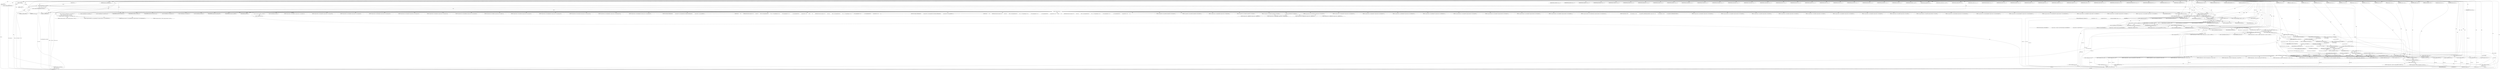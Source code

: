 digraph "_TIFFVGetField" {  
"42594" [label = <(METHOD,_TIFFVGetField)<SUB>1212</SUB>> ]
"43153" [label = <(METHOD_RETURN,int)<SUB>1212</SUB>> ]
"42595" [label = <(PARAM,TIFF *tif)<SUB>1212</SUB>> ]
"42596" [label = <(PARAM,uint32_t tag)<SUB>1212</SUB>> ]
"42597" [label = <(PARAM,va_list ap)<SUB>1212</SUB>> ]
"42600" [label = <(&lt;operator&gt;.assignment,*td = &amp;tif-&gt;tif_dir)<SUB>1214</SUB>> ]
"42607" [label = <(&lt;operator&gt;.assignment,ret_val = 1)<SUB>1215</SUB>> ]
"42611" [label = <(&lt;operator&gt;.assignment,standard_tag = tag)<SUB>1216</SUB>> ]
"42615" [label = <(&lt;operator&gt;.assignment,*fip = TIFFFindField(tif, tag, TIFF_ANY))<SUB>1217</SUB>> ]
"43151" [label = <(RETURN,return (ret_val);,return (ret_val);)<SUB>1575</SUB>> ]
"42622" [label = <(&lt;operator&gt;.equals,fip == NULL)<SUB>1218</SUB>> ]
"42629" [label = <(&lt;operator&gt;.equals,fip-&gt;field_bit == FIELD_CUSTOM)<SUB>1227</SUB>> ]
"42639" [label = <(IDENTIFIER,standard_tag,switch(standard_tag))<SUB>1232</SUB>> ]
"43152" [label = <(IDENTIFIER,ret_val,return (ret_val);)<SUB>1575</SUB>> ]
"42617" [label = <(TIFFFindField,TIFFFindField(tif, tag, TIFF_ANY))<SUB>1217</SUB>> ]
"42626" [label = <(RETURN,return 0;,return 0;)<SUB>1219</SUB>> ]
"42635" [label = <(&lt;operator&gt;.assignment,standard_tag = 0)<SUB>1229</SUB>> ]
"42642" [label = <(IDENTIFIER,TIFFTAG_SUBFILETYPE,&lt;empty&gt;)<SUB>1234</SUB>> ]
"42646" [label = <(IDENTIFIER,TIFFTAG_IMAGEWIDTH,&lt;empty&gt;)<SUB>1237</SUB>> ]
"42650" [label = <(IDENTIFIER,TIFFTAG_IMAGELENGTH,&lt;empty&gt;)<SUB>1240</SUB>> ]
"42654" [label = <(IDENTIFIER,TIFFTAG_BITSPERSAMPLE,&lt;empty&gt;)<SUB>1243</SUB>> ]
"42658" [label = <(IDENTIFIER,TIFFTAG_COMPRESSION,&lt;empty&gt;)<SUB>1246</SUB>> ]
"42662" [label = <(IDENTIFIER,TIFFTAG_PHOTOMETRIC,&lt;empty&gt;)<SUB>1249</SUB>> ]
"42666" [label = <(IDENTIFIER,TIFFTAG_THRESHHOLDING,&lt;empty&gt;)<SUB>1252</SUB>> ]
"42670" [label = <(IDENTIFIER,TIFFTAG_FILLORDER,&lt;empty&gt;)<SUB>1255</SUB>> ]
"42674" [label = <(IDENTIFIER,TIFFTAG_ORIENTATION,&lt;empty&gt;)<SUB>1258</SUB>> ]
"42678" [label = <(IDENTIFIER,TIFFTAG_SAMPLESPERPIXEL,&lt;empty&gt;)<SUB>1261</SUB>> ]
"42682" [label = <(IDENTIFIER,TIFFTAG_ROWSPERSTRIP,&lt;empty&gt;)<SUB>1264</SUB>> ]
"42686" [label = <(IDENTIFIER,TIFFTAG_MINSAMPLEVALUE,&lt;empty&gt;)<SUB>1267</SUB>> ]
"42690" [label = <(IDENTIFIER,TIFFTAG_MAXSAMPLEVALUE,&lt;empty&gt;)<SUB>1270</SUB>> ]
"42694" [label = <(IDENTIFIER,TIFFTAG_SMINSAMPLEVALUE,&lt;empty&gt;)<SUB>1273</SUB>> ]
"42699" [label = <(IDENTIFIER,TIFFTAG_SMAXSAMPLEVALUE,&lt;empty&gt;)<SUB>1287</SUB>> ]
"42704" [label = <(IDENTIFIER,TIFFTAG_XRESOLUTION,&lt;empty&gt;)<SUB>1301</SUB>> ]
"42708" [label = <(IDENTIFIER,TIFFTAG_YRESOLUTION,&lt;empty&gt;)<SUB>1304</SUB>> ]
"42712" [label = <(IDENTIFIER,TIFFTAG_PLANARCONFIG,&lt;empty&gt;)<SUB>1307</SUB>> ]
"42716" [label = <(IDENTIFIER,TIFFTAG_XPOSITION,&lt;empty&gt;)<SUB>1310</SUB>> ]
"42720" [label = <(IDENTIFIER,TIFFTAG_YPOSITION,&lt;empty&gt;)<SUB>1313</SUB>> ]
"42724" [label = <(IDENTIFIER,TIFFTAG_RESOLUTIONUNIT,&lt;empty&gt;)<SUB>1316</SUB>> ]
"42728" [label = <(IDENTIFIER,TIFFTAG_PAGENUMBER,&lt;empty&gt;)<SUB>1319</SUB>> ]
"42733" [label = <(IDENTIFIER,TIFFTAG_HALFTONEHINTS,&lt;empty&gt;)<SUB>1323</SUB>> ]
"42738" [label = <(IDENTIFIER,TIFFTAG_COLORMAP,&lt;empty&gt;)<SUB>1327</SUB>> ]
"42744" [label = <(IDENTIFIER,TIFFTAG_STRIPOFFSETS,&lt;empty&gt;)<SUB>1332</SUB>> ]
"42746" [label = <(IDENTIFIER,TIFFTAG_TILEOFFSETS,&lt;empty&gt;)<SUB>1333</SUB>> ]
"42747" [label = <(_TIFFFillStriles,_TIFFFillStriles(tif))<SUB>1334</SUB>> ]
"42762" [label = <(IDENTIFIER,TIFFTAG_STRIPBYTECOUNTS,&lt;empty&gt;)<SUB>1339</SUB>> ]
"42764" [label = <(IDENTIFIER,TIFFTAG_TILEBYTECOUNTS,&lt;empty&gt;)<SUB>1340</SUB>> ]
"42765" [label = <(_TIFFFillStriles,_TIFFFillStriles(tif))<SUB>1341</SUB>> ]
"42780" [label = <(IDENTIFIER,TIFFTAG_MATTEING,&lt;empty&gt;)<SUB>1346</SUB>> ]
"42784" [label = <(IDENTIFIER,TIFFTAG_EXTRASAMPLES,&lt;empty&gt;)<SUB>1351</SUB>> ]
"42789" [label = <(IDENTIFIER,TIFFTAG_TILEWIDTH,&lt;empty&gt;)<SUB>1355</SUB>> ]
"42793" [label = <(IDENTIFIER,TIFFTAG_TILELENGTH,&lt;empty&gt;)<SUB>1358</SUB>> ]
"42797" [label = <(IDENTIFIER,TIFFTAG_TILEDEPTH,&lt;empty&gt;)<SUB>1361</SUB>> ]
"42801" [label = <(IDENTIFIER,TIFFTAG_DATATYPE,&lt;empty&gt;)<SUB>1364</SUB>> ]
"42825" [label = <(IDENTIFIER,TIFFTAG_SAMPLEFORMAT,&lt;empty&gt;)<SUB>1381</SUB>> ]
"42829" [label = <(IDENTIFIER,TIFFTAG_IMAGEDEPTH,&lt;empty&gt;)<SUB>1384</SUB>> ]
"42833" [label = <(IDENTIFIER,TIFFTAG_SUBIFD,&lt;empty&gt;)<SUB>1387</SUB>> ]
"42838" [label = <(IDENTIFIER,TIFFTAG_YCBCRPOSITIONING,&lt;empty&gt;)<SUB>1391</SUB>> ]
"42842" [label = <(IDENTIFIER,TIFFTAG_YCBCRSUBSAMPLING,&lt;empty&gt;)<SUB>1394</SUB>> ]
"42847" [label = <(IDENTIFIER,TIFFTAG_TRANSFERFUNCTION,&lt;empty&gt;)<SUB>1398</SUB>> ]
"42868" [label = <(IDENTIFIER,TIFFTAG_REFERENCEBLACKWHITE,&lt;empty&gt;)<SUB>1411</SUB>> ]
"42872" [label = <(IDENTIFIER,TIFFTAG_INKNAMES,&lt;empty&gt;)<SUB>1414</SUB>> ]
"42876" [label = <(IDENTIFIER,TIFFTAG_NUMBEROFINKS,&lt;empty&gt;)<SUB>1417</SUB>> ]
"42627" [label = <(LITERAL,0,return 0;)<SUB>1219</SUB>> ]
"42751" [label = <(&lt;operator&gt;.equals,td-&gt;td_stripoffset_p == NULL)<SUB>1336</SUB>> ]
"42769" [label = <(&lt;operator&gt;.equals,td-&gt;td_stripbytecount_p == NULL)<SUB>1343</SUB>> ]
"42850" [label = <(&lt;operator&gt;.greaterThan,td-&gt;td_samplesperpixel - td-&gt;td_extrasamples &gt; 1)<SUB>1400</SUB>> ]
"42908" [label = <(&lt;operator&gt;.assignment,ret_val = 0)<SUB>1447</SUB>> ]
"42757" [label = <(&lt;operator&gt;.assignment,ret_val = 0)<SUB>1337</SUB>> ]
"42775" [label = <(&lt;operator&gt;.assignment,ret_val = 0)<SUB>1344</SUB>> ]
"42808" [label = <(IDENTIFIER,SAMPLEFORMAT_UINT,&lt;empty&gt;)<SUB>1367</SUB>> ]
"42812" [label = <(IDENTIFIER,SAMPLEFORMAT_INT,&lt;empty&gt;)<SUB>1370</SUB>> ]
"42816" [label = <(IDENTIFIER,SAMPLEFORMAT_IEEEFP,&lt;empty&gt;)<SUB>1373</SUB>> ]
"42820" [label = <(IDENTIFIER,SAMPLEFORMAT_VOID,&lt;empty&gt;)<SUB>1376</SUB>> ]
"42883" [label = <(&lt;operator&gt;.notEquals,fip-&gt;field_bit != FIELD_CUSTOM)<SUB>1433</SUB>> ]
"42916" [label = <(&lt;operator&gt;.lessThan,i &lt; td-&gt;td_customValueCount)<SUB>1448</SUB>> ]
"42921" [label = <(&lt;operator&gt;.postIncrement,i++)<SUB>1448</SUB>> ]
"42851" [label = <(&lt;operator&gt;.subtraction,td-&gt;td_samplesperpixel - td-&gt;td_extrasamples)<SUB>1400</SUB>> ]
"42889" [label = <(TIFFErrorExtR,TIFFErrorExtR(tif, &quot;_TIFFVGetField&quot;,\012                              &quot;%s: Invalid %stag \&quot;%s\&quot; &quot;\012                              &quot;(not supported by codec)&quot;,\012                              tif-&gt;tif_name, isPseudoTag(tag) ? &quot;pseudo-&quot; : &quot;&quot;,\012                              fip-&gt;field_name))<SUB>1435</SUB>> ]
"42904" [label = <(&lt;operator&gt;.assignment,ret_val = 0)<SUB>1440</SUB>> ]
"42913" [label = <(&lt;operator&gt;.assignment,i = 0)<SUB>1448</SUB>> ]
"42925" [label = <(&lt;operator&gt;.assignment,*tv = td-&gt;td_customValues + i)<SUB>1450</SUB>> ]
"42933" [label = <(&lt;operator&gt;.notEquals,tv-&gt;info-&gt;field_tag != tag)<SUB>1452</SUB>> ]
"42896" [label = <(&lt;operator&gt;.conditional,isPseudoTag(tag) ? &quot;pseudo-&quot; : &quot;&quot;)<SUB>1438</SUB>> ]
"42927" [label = <(&lt;operator&gt;.addition,td-&gt;td_customValues + i)<SUB>1450</SUB>> ]
"42950" [label = <(&lt;operator&gt;.assignment,ret_val = 1)<SUB>1462</SUB>> ]
"42897" [label = <(isPseudoTag,isPseudoTag(tag))<SUB>1438</SUB>> ]
"42956" [label = <(&lt;operator&gt;.logicalAnd,fip-&gt;field_tag == TIFFTAG_DOTRANGE &amp;&amp;\012                         strcmp(fip-&gt;field_name, &quot;DotRange&quot;) == 0)<SUB>1464</SUB>> ]
"42972" [label = <(&lt;operator&gt;.assignment,ret_val = 1)<SUB>1473</SUB>> ]
"42957" [label = <(&lt;operator&gt;.equals,fip-&gt;field_tag == TIFFTAG_DOTRANGE)<SUB>1464</SUB>> ]
"42962" [label = <(&lt;operator&gt;.equals,strcmp(fip-&gt;field_name, &quot;DotRange&quot;) == 0)<SUB>1465</SUB>> ]
"42963" [label = <(strcmp,strcmp(fip-&gt;field_name, &quot;DotRange&quot;))<SUB>1465</SUB>> ]
"42978" [label = <(&lt;operator&gt;.logicalOr,fip-&gt;field_type == TIFF_ASCII ||\012                        fip-&gt;field_readcount == TIFF_VARIABLE ||\012                        fip-&gt;field_readcount == TIFF_VARIABLE2 ||\012                        fip-&gt;field_readcount == TIFF_SPP || tv-&gt;count &gt; 1)<SUB>1477</SUB>> ]
"43009" [label = <(&lt;operator&gt;.assignment,ret_val = 1)<SUB>1483</SUB>> ]
"42979" [label = <(&lt;operator&gt;.logicalOr,fip-&gt;field_type == TIFF_ASCII ||\012                        fip-&gt;field_readcount == TIFF_VARIABLE ||\012                        fip-&gt;field_readcount == TIFF_VARIABLE2 ||\012                        fip-&gt;field_readcount == TIFF_SPP)<SUB>1477</SUB>> ]
"43002" [label = <(&lt;operator&gt;.greaterThan,tv-&gt;count &gt; 1)<SUB>1480</SUB>> ]
"43015" [label = <(&lt;operator&gt;.assignment,*val = (char *)tv-&gt;value)<SUB>1487</SUB>> ]
"43022" [label = <(assert,assert(tv-&gt;count == 1))<SUB>1488</SUB>> ]
"42980" [label = <(&lt;operator&gt;.logicalOr,fip-&gt;field_type == TIFF_ASCII ||\012                        fip-&gt;field_readcount == TIFF_VARIABLE ||\012                        fip-&gt;field_readcount == TIFF_VARIABLE2)<SUB>1477</SUB>> ]
"42997" [label = <(&lt;operator&gt;.equals,fip-&gt;field_readcount == TIFF_SPP)<SUB>1480</SUB>> ]
"42981" [label = <(&lt;operator&gt;.logicalOr,fip-&gt;field_type == TIFF_ASCII ||\012                        fip-&gt;field_readcount == TIFF_VARIABLE)<SUB>1477</SUB>> ]
"42992" [label = <(&lt;operator&gt;.equals,fip-&gt;field_readcount == TIFF_VARIABLE2)<SUB>1479</SUB>> ]
"43023" [label = <(&lt;operator&gt;.equals,tv-&gt;count == 1)<SUB>1488</SUB>> ]
"43034" [label = <(IDENTIFIER,TIFF_BYTE,&lt;empty&gt;)<SUB>1491</SUB>> ]
"43036" [label = <(IDENTIFIER,TIFF_UNDEFINED,&lt;empty&gt;)<SUB>1492</SUB>> ]
"43038" [label = <(&lt;operator&gt;.assignment,ret_val = 1)<SUB>1494</SUB>> ]
"43043" [label = <(IDENTIFIER,TIFF_SBYTE,&lt;empty&gt;)<SUB>1496</SUB>> ]
"43045" [label = <(&lt;operator&gt;.assignment,ret_val = 1)<SUB>1498</SUB>> ]
"43050" [label = <(IDENTIFIER,TIFF_SHORT,&lt;empty&gt;)<SUB>1500</SUB>> ]
"43052" [label = <(&lt;operator&gt;.assignment,ret_val = 1)<SUB>1502</SUB>> ]
"43057" [label = <(IDENTIFIER,TIFF_SSHORT,&lt;empty&gt;)<SUB>1504</SUB>> ]
"43059" [label = <(&lt;operator&gt;.assignment,ret_val = 1)<SUB>1506</SUB>> ]
"43064" [label = <(IDENTIFIER,TIFF_LONG,&lt;empty&gt;)<SUB>1508</SUB>> ]
"43066" [label = <(IDENTIFIER,TIFF_IFD,&lt;empty&gt;)<SUB>1509</SUB>> ]
"43068" [label = <(&lt;operator&gt;.assignment,ret_val = 1)<SUB>1511</SUB>> ]
"43073" [label = <(IDENTIFIER,TIFF_SLONG,&lt;empty&gt;)<SUB>1513</SUB>> ]
"43075" [label = <(&lt;operator&gt;.assignment,ret_val = 1)<SUB>1515</SUB>> ]
"43080" [label = <(IDENTIFIER,TIFF_LONG8,&lt;empty&gt;)<SUB>1517</SUB>> ]
"43082" [label = <(IDENTIFIER,TIFF_IFD8,&lt;empty&gt;)<SUB>1518</SUB>> ]
"43084" [label = <(&lt;operator&gt;.assignment,ret_val = 1)<SUB>1520</SUB>> ]
"43089" [label = <(IDENTIFIER,TIFF_SLONG8,&lt;empty&gt;)<SUB>1522</SUB>> ]
"43091" [label = <(&lt;operator&gt;.assignment,ret_val = 1)<SUB>1524</SUB>> ]
"43096" [label = <(IDENTIFIER,TIFF_RATIONAL,&lt;empty&gt;)<SUB>1526</SUB>> ]
"43098" [label = <(IDENTIFIER,TIFF_SRATIONAL,&lt;empty&gt;)<SUB>1527</SUB>> ]
"43132" [label = <(IDENTIFIER,TIFF_FLOAT,&lt;empty&gt;)<SUB>1557</SUB>> ]
"43134" [label = <(&lt;operator&gt;.assignment,ret_val = 1)<SUB>1559</SUB>> ]
"43139" [label = <(IDENTIFIER,TIFF_DOUBLE,&lt;empty&gt;)<SUB>1561</SUB>> ]
"43141" [label = <(&lt;operator&gt;.assignment,ret_val = 1)<SUB>1563</SUB>> ]
"43146" [label = <(&lt;operator&gt;.assignment,ret_val = 0)<SUB>1566</SUB>> ]
"42982" [label = <(&lt;operator&gt;.equals,fip-&gt;field_type == TIFF_ASCII)<SUB>1477</SUB>> ]
"42987" [label = <(&lt;operator&gt;.equals,fip-&gt;field_readcount == TIFF_VARIABLE)<SUB>1478</SUB>> ]
"43101" [label = <(&lt;operator&gt;.assignment,tv_size = TIFFFieldSetGetSize(fip))<SUB>1532</SUB>> ]
"43106" [label = <(&lt;operator&gt;.equals,tv_size == 8)<SUB>1533</SUB>> ]
"43103" [label = <(TIFFFieldSetGetSize,TIFFFieldSetGetSize(fip))<SUB>1532</SUB>> ]
"43111" [label = <(&lt;operator&gt;.assignment,ret_val = 1)<SUB>1536</SUB>> ]
"43117" [label = <(&lt;operator&gt;.assignment,ret_val = 1)<SUB>1542</SUB>> ]
"43121" [label = <(&lt;operator&gt;.notEquals,tv_size != 4)<SUB>1546</SUB>> ]
"43125" [label = <(TIFFErrorExtR,TIFFErrorExtR(\012                                            tif, &quot;_TIFFVGetField&quot;,\012                                            &quot;Rational2Double: .set_field_type &quot;\012                                            &quot;in not 4 but %d&quot;,\012                                            tv_size))<SUB>1548</SUB>> ]
"42630" [label = <(&lt;operator&gt;.indirectFieldAccess,fip-&gt;field_bit)<SUB>1227</SUB>> ]
"42643" [label = <(UNKNOWN,*va_arg(ap, uint32_t *) = td-&gt;td_subfiletype;,*va_arg(ap, uint32_t *) = td-&gt;td_subfiletype;)<SUB>1235</SUB>> ]
"42647" [label = <(UNKNOWN,*va_arg(ap, uint32_t *) = td-&gt;td_imagewidth;,*va_arg(ap, uint32_t *) = td-&gt;td_imagewidth;)<SUB>1238</SUB>> ]
"42651" [label = <(UNKNOWN,*va_arg(ap, uint32_t *) = td-&gt;td_imagelength;,*va_arg(ap, uint32_t *) = td-&gt;td_imagelength;)<SUB>1241</SUB>> ]
"42655" [label = <(UNKNOWN,*va_arg(ap, uint16_t *) = td-&gt;td_bitspersample;,*va_arg(ap, uint16_t *) = td-&gt;td_bitspersample;)<SUB>1244</SUB>> ]
"42659" [label = <(UNKNOWN,*va_arg(ap, uint16_t *) = td-&gt;td_compression;,*va_arg(ap, uint16_t *) = td-&gt;td_compression;)<SUB>1247</SUB>> ]
"42663" [label = <(UNKNOWN,*va_arg(ap, uint16_t *) = td-&gt;td_photometric;,*va_arg(ap, uint16_t *) = td-&gt;td_photometric;)<SUB>1250</SUB>> ]
"42667" [label = <(UNKNOWN,*va_arg(ap, uint16_t *) = td-&gt;td_threshholding;,*va_arg(ap, uint16_t *) = td-&gt;td_threshholding;)<SUB>1253</SUB>> ]
"42671" [label = <(UNKNOWN,*va_arg(ap, uint16_t *) = td-&gt;td_fillorder;,*va_arg(ap, uint16_t *) = td-&gt;td_fillorder;)<SUB>1256</SUB>> ]
"42675" [label = <(UNKNOWN,*va_arg(ap, uint16_t *) = td-&gt;td_orientation;,*va_arg(ap, uint16_t *) = td-&gt;td_orientation;)<SUB>1259</SUB>> ]
"42679" [label = <(UNKNOWN,*va_arg(ap, uint16_t *) = td-&gt;td_samplesperpixel;,*va_arg(ap, uint16_t *) = td-&gt;td_samplesperpixel;)<SUB>1262</SUB>> ]
"42683" [label = <(UNKNOWN,*va_arg(ap, uint32_t *) = td-&gt;td_rowsperstrip;,*va_arg(ap, uint32_t *) = td-&gt;td_rowsperstrip;)<SUB>1265</SUB>> ]
"42687" [label = <(UNKNOWN,*va_arg(ap, uint16_t *) = td-&gt;td_minsamplevalue;,*va_arg(ap, uint16_t *) = td-&gt;td_minsamplevalue;)<SUB>1268</SUB>> ]
"42691" [label = <(UNKNOWN,*va_arg(ap, uint16_t *) = td-&gt;td_maxsamplevalue;,*va_arg(ap, uint16_t *) = td-&gt;td_maxsamplevalue;)<SUB>1271</SUB>> ]
"42695" [label = <(UNKNOWN,if (tif-&gt;tif_flags &amp; TIFF_PERSAMPLE)\012                *va_arg(ap, double **) = td-&gt;td_sminsamplevalue;,if (tif-&gt;tif_flags &amp; TIFF_PERSAMPLE)\012                *va_arg(ap, double **) = td-&gt;td_sminsamplevalue;)<SUB>1274</SUB>> ]
"42696" [label = <(UNKNOWN,else\012            {\012                /* libtiff historically treats this as a single value. */\012                uint16_t i;\012                double v = td-&gt;td_sminsamplevalue[0];\012                for (i = 1; i &lt; td-&gt;td_samplesperpixel; ++i)\012                    if (td-&gt;td_sminsamplevalue[i] &lt; v)\012                        v = td-&gt;td_sminsamplevalue[i];\012                *va_arg(ap, double *) = v;\012            },else\012            {\012                /* libtiff historically treats this as a single value. */\012                uint16_t i;\012                double v = td-&gt;td_sminsamplevalue[0];\012                for (i = 1; i &lt; td-&gt;td_samplesperpixel; ++i)\012                    if (td-&gt;td_sminsamplevalue[i] &lt; v)\012                        v = td-&gt;td_sminsamplevalue[i];\012                *va_arg(ap, double *) = v;\012            })<SUB>1276</SUB>> ]
"42700" [label = <(UNKNOWN,if (tif-&gt;tif_flags &amp; TIFF_PERSAMPLE)\012                *va_arg(ap, double **) = td-&gt;td_smaxsamplevalue;,if (tif-&gt;tif_flags &amp; TIFF_PERSAMPLE)\012                *va_arg(ap, double **) = td-&gt;td_smaxsamplevalue;)<SUB>1288</SUB>> ]
"42701" [label = <(UNKNOWN,else\012            {\012                /* libtiff historically treats this as a single value. */\012                uint16_t i;\012                double v = td-&gt;td_smaxsamplevalue[0];\012                for (i = 1; i &lt; td-&gt;td_samplesperpixel; ++i)\012                    if (td-&gt;td_smaxsamplevalue[i] &gt; v)\012                        v = td-&gt;td_smaxsamplevalue[i];\012                *va_arg(ap, double *) = v;\012            },else\012            {\012                /* libtiff historically treats this as a single value. */\012                uint16_t i;\012                double v = td-&gt;td_smaxsamplevalue[0];\012                for (i = 1; i &lt; td-&gt;td_samplesperpixel; ++i)\012                    if (td-&gt;td_smaxsamplevalue[i] &gt; v)\012                        v = td-&gt;td_smaxsamplevalue[i];\012                *va_arg(ap, double *) = v;\012            })<SUB>1290</SUB>> ]
"42705" [label = <(UNKNOWN,*va_arg(ap, float *) = td-&gt;td_xresolution;,*va_arg(ap, float *) = td-&gt;td_xresolution;)<SUB>1302</SUB>> ]
"42709" [label = <(UNKNOWN,*va_arg(ap, float *) = td-&gt;td_yresolution;,*va_arg(ap, float *) = td-&gt;td_yresolution;)<SUB>1305</SUB>> ]
"42713" [label = <(UNKNOWN,*va_arg(ap, uint16_t *) = td-&gt;td_planarconfig;,*va_arg(ap, uint16_t *) = td-&gt;td_planarconfig;)<SUB>1308</SUB>> ]
"42717" [label = <(UNKNOWN,*va_arg(ap, float *) = td-&gt;td_xposition;,*va_arg(ap, float *) = td-&gt;td_xposition;)<SUB>1311</SUB>> ]
"42721" [label = <(UNKNOWN,*va_arg(ap, float *) = td-&gt;td_yposition;,*va_arg(ap, float *) = td-&gt;td_yposition;)<SUB>1314</SUB>> ]
"42725" [label = <(UNKNOWN,*va_arg(ap, uint16_t *) = td-&gt;td_resolutionunit;,*va_arg(ap, uint16_t *) = td-&gt;td_resolutionunit;)<SUB>1317</SUB>> ]
"42729" [label = <(UNKNOWN,*va_arg(ap, uint16_t *) = td-&gt;td_pagenumber[0];,*va_arg(ap, uint16_t *) = td-&gt;td_pagenumber[0];)<SUB>1320</SUB>> ]
"42730" [label = <(UNKNOWN,*va_arg(ap, uint16_t *) = td-&gt;td_pagenumber[1];,*va_arg(ap, uint16_t *) = td-&gt;td_pagenumber[1];)<SUB>1321</SUB>> ]
"42734" [label = <(UNKNOWN,*va_arg(ap, uint16_t *) = td-&gt;td_halftonehints[0];,*va_arg(ap, uint16_t *) = td-&gt;td_halftonehints[0];)<SUB>1324</SUB>> ]
"42735" [label = <(UNKNOWN,*va_arg(ap, uint16_t *) = td-&gt;td_halftonehints[1];,*va_arg(ap, uint16_t *) = td-&gt;td_halftonehints[1];)<SUB>1325</SUB>> ]
"42739" [label = <(UNKNOWN,*va_arg(ap, const uint16_t **) = td-&gt;td_colormap[0];,*va_arg(ap, const uint16_t **) = td-&gt;td_colormap[0];)<SUB>1328</SUB>> ]
"42740" [label = <(UNKNOWN,*va_arg(ap, const uint16_t **) = td-&gt;td_colormap[1];,*va_arg(ap, const uint16_t **) = td-&gt;td_colormap[1];)<SUB>1329</SUB>> ]
"42741" [label = <(UNKNOWN,*va_arg(ap, const uint16_t **) = td-&gt;td_colormap[2];,*va_arg(ap, const uint16_t **) = td-&gt;td_colormap[2];)<SUB>1330</SUB>> ]
"42749" [label = <(UNKNOWN,*va_arg(ap, const uint64_t **) = td-&gt;td_stripoffset_p;,*va_arg(ap, const uint64_t **) = td-&gt;td_stripoffset_p;)<SUB>1335</SUB>> ]
"42767" [label = <(UNKNOWN,*va_arg(ap, const uint64_t **) = td-&gt;td_stripbytecount_p;,*va_arg(ap, const uint64_t **) = td-&gt;td_stripbytecount_p;)<SUB>1342</SUB>> ]
"42781" [label = <(UNKNOWN,*va_arg(ap, uint16_t *) =\012                (td-&gt;td_extrasamples == 1 &amp;&amp;\012                 td-&gt;td_sampleinfo[0] == EXTRASAMPLE_ASSOCALPHA);,*va_arg(ap, uint16_t *) =\012                (td-&gt;td_extrasamples == 1 &amp;&amp;\012                 td-&gt;td_sampleinfo[0] == EXTRASAMPLE_ASSOCALPHA);)<SUB>1347</SUB>> ]
"42785" [label = <(UNKNOWN,*va_arg(ap, uint16_t *) = td-&gt;td_extrasamples;,*va_arg(ap, uint16_t *) = td-&gt;td_extrasamples;)<SUB>1352</SUB>> ]
"42786" [label = <(UNKNOWN,*va_arg(ap, const uint16_t **) = td-&gt;td_sampleinfo;,*va_arg(ap, const uint16_t **) = td-&gt;td_sampleinfo;)<SUB>1353</SUB>> ]
"42790" [label = <(UNKNOWN,*va_arg(ap, uint32_t *) = td-&gt;td_tilewidth;,*va_arg(ap, uint32_t *) = td-&gt;td_tilewidth;)<SUB>1356</SUB>> ]
"42794" [label = <(UNKNOWN,*va_arg(ap, uint32_t *) = td-&gt;td_tilelength;,*va_arg(ap, uint32_t *) = td-&gt;td_tilelength;)<SUB>1359</SUB>> ]
"42798" [label = <(UNKNOWN,*va_arg(ap, uint32_t *) = td-&gt;td_tiledepth;,*va_arg(ap, uint32_t *) = td-&gt;td_tiledepth;)<SUB>1362</SUB>> ]
"42826" [label = <(UNKNOWN,*va_arg(ap, uint16_t *) = td-&gt;td_sampleformat;,*va_arg(ap, uint16_t *) = td-&gt;td_sampleformat;)<SUB>1382</SUB>> ]
"42830" [label = <(UNKNOWN,*va_arg(ap, uint32_t *) = td-&gt;td_imagedepth;,*va_arg(ap, uint32_t *) = td-&gt;td_imagedepth;)<SUB>1385</SUB>> ]
"42834" [label = <(UNKNOWN,*va_arg(ap, uint16_t *) = td-&gt;td_nsubifd;,*va_arg(ap, uint16_t *) = td-&gt;td_nsubifd;)<SUB>1388</SUB>> ]
"42835" [label = <(UNKNOWN,*va_arg(ap, const uint64_t **) = td-&gt;td_subifd;,*va_arg(ap, const uint64_t **) = td-&gt;td_subifd;)<SUB>1389</SUB>> ]
"42839" [label = <(UNKNOWN,*va_arg(ap, uint16_t *) = td-&gt;td_ycbcrpositioning;,*va_arg(ap, uint16_t *) = td-&gt;td_ycbcrpositioning;)<SUB>1392</SUB>> ]
"42843" [label = <(UNKNOWN,*va_arg(ap, uint16_t *) = td-&gt;td_ycbcrsubsampling[0];,*va_arg(ap, uint16_t *) = td-&gt;td_ycbcrsubsampling[0];)<SUB>1395</SUB>> ]
"42844" [label = <(UNKNOWN,*va_arg(ap, uint16_t *) = td-&gt;td_ycbcrsubsampling[1];,*va_arg(ap, uint16_t *) = td-&gt;td_ycbcrsubsampling[1];)<SUB>1396</SUB>> ]
"42848" [label = <(UNKNOWN,*va_arg(ap, const uint16_t **) = td-&gt;td_transferfunction[0];,*va_arg(ap, const uint16_t **) = td-&gt;td_transferfunction[0];)<SUB>1399</SUB>> ]
"42869" [label = <(UNKNOWN,*va_arg(ap, const float **) = td-&gt;td_refblackwhite;,*va_arg(ap, const float **) = td-&gt;td_refblackwhite;)<SUB>1412</SUB>> ]
"42873" [label = <(UNKNOWN,*va_arg(ap, const char **) = td-&gt;td_inknames;,*va_arg(ap, const char **) = td-&gt;td_inknames;)<SUB>1415</SUB>> ]
"42877" [label = <(UNKNOWN,*va_arg(ap, uint16_t *) = td-&gt;td_numberofinks;,*va_arg(ap, uint16_t *) = td-&gt;td_numberofinks;)<SUB>1418</SUB>> ]
"42632" [label = <(FIELD_IDENTIFIER,field_bit,field_bit)<SUB>1227</SUB>> ]
"42803" [label = <(&lt;operator&gt;.indirectFieldAccess,td-&gt;td_sampleformat)<SUB>1365</SUB>> ]
"42752" [label = <(&lt;operator&gt;.indirectFieldAccess,td-&gt;td_stripoffset_p)<SUB>1336</SUB>> ]
"42770" [label = <(&lt;operator&gt;.indirectFieldAccess,td-&gt;td_stripbytecount_p)<SUB>1343</SUB>> ]
"42805" [label = <(FIELD_IDENTIFIER,td_sampleformat,td_sampleformat)<SUB>1365</SUB>> ]
"42809" [label = <(UNKNOWN,*va_arg(ap, uint16_t *) = DATATYPE_UINT;,*va_arg(ap, uint16_t *) = DATATYPE_UINT;)<SUB>1368</SUB>> ]
"42813" [label = <(UNKNOWN,*va_arg(ap, uint16_t *) = DATATYPE_INT;,*va_arg(ap, uint16_t *) = DATATYPE_INT;)<SUB>1371</SUB>> ]
"42817" [label = <(UNKNOWN,*va_arg(ap, uint16_t *) = DATATYPE_IEEEFP;,*va_arg(ap, uint16_t *) = DATATYPE_IEEEFP;)<SUB>1374</SUB>> ]
"42821" [label = <(UNKNOWN,*va_arg(ap, uint16_t *) = DATATYPE_VOID;,*va_arg(ap, uint16_t *) = DATATYPE_VOID;)<SUB>1377</SUB>> ]
"42860" [label = <(UNKNOWN,*va_arg(ap, const uint16_t **) = td-&gt;td_transferfunction[1];,*va_arg(ap, const uint16_t **) = td-&gt;td_transferfunction[1];)<SUB>1402</SUB>> ]
"42861" [label = <(UNKNOWN,*va_arg(ap, const uint16_t **) = td-&gt;td_transferfunction[2];,*va_arg(ap, const uint16_t **) = td-&gt;td_transferfunction[2];)<SUB>1403</SUB>> ]
"42754" [label = <(FIELD_IDENTIFIER,td_stripoffset_p,td_stripoffset_p)<SUB>1336</SUB>> ]
"42772" [label = <(FIELD_IDENTIFIER,td_stripbytecount_p,td_stripbytecount_p)<SUB>1343</SUB>> ]
"42852" [label = <(&lt;operator&gt;.indirectFieldAccess,td-&gt;td_samplesperpixel)<SUB>1400</SUB>> ]
"42855" [label = <(&lt;operator&gt;.indirectFieldAccess,td-&gt;td_extrasamples)<SUB>1400</SUB>> ]
"42864" [label = <(UNKNOWN,*va_arg(ap, const uint16_t **) = NULL;,*va_arg(ap, const uint16_t **) = NULL;)<SUB>1407</SUB>> ]
"42865" [label = <(UNKNOWN,*va_arg(ap, const uint16_t **) = NULL;,*va_arg(ap, const uint16_t **) = NULL;)<SUB>1408</SUB>> ]
"42884" [label = <(&lt;operator&gt;.indirectFieldAccess,fip-&gt;field_bit)<SUB>1433</SUB>> ]
"42918" [label = <(&lt;operator&gt;.indirectFieldAccess,td-&gt;td_customValueCount)<SUB>1448</SUB>> ]
"42854" [label = <(FIELD_IDENTIFIER,td_samplesperpixel,td_samplesperpixel)<SUB>1400</SUB>> ]
"42857" [label = <(FIELD_IDENTIFIER,td_extrasamples,td_extrasamples)<SUB>1400</SUB>> ]
"42886" [label = <(FIELD_IDENTIFIER,field_bit,field_bit)<SUB>1433</SUB>> ]
"42893" [label = <(&lt;operator&gt;.indirectFieldAccess,tif-&gt;tif_name)<SUB>1438</SUB>> ]
"42901" [label = <(&lt;operator&gt;.indirectFieldAccess,fip-&gt;field_name)<SUB>1439</SUB>> ]
"42920" [label = <(FIELD_IDENTIFIER,td_customValueCount,td_customValueCount)<SUB>1448</SUB>> ]
"42943" [label = <(&lt;operator&gt;.indirectFieldAccess,fip-&gt;field_passcount)<SUB>1455</SUB>> ]
"42895" [label = <(FIELD_IDENTIFIER,tif_name,tif_name)<SUB>1438</SUB>> ]
"42903" [label = <(FIELD_IDENTIFIER,field_name,field_name)<SUB>1439</SUB>> ]
"42928" [label = <(&lt;operator&gt;.indirectFieldAccess,td-&gt;td_customValues)<SUB>1450</SUB>> ]
"42934" [label = <(&lt;operator&gt;.indirectFieldAccess,tv-&gt;info-&gt;field_tag)<SUB>1452</SUB>> ]
"42945" [label = <(FIELD_IDENTIFIER,field_passcount,field_passcount)<SUB>1455</SUB>> ]
"42947" [label = <(UNKNOWN,if (fip-&gt;field_readcount == TIFF_VARIABLE2)\012                        *va_arg(ap, uint32_t *) = (uint32_t)tv-&gt;count;,if (fip-&gt;field_readcount == TIFF_VARIABLE2)\012                        *va_arg(ap, uint32_t *) = (uint32_t)tv-&gt;count;)<SUB>1457</SUB>> ]
"42948" [label = <(UNKNOWN,else /* Assume TIFF_VARIABLE */\012                        *va_arg(ap, uint16_t *) = (uint16_t)tv-&gt;count;,else /* Assume TIFF_VARIABLE */\012                        *va_arg(ap, uint16_t *) = (uint16_t)tv-&gt;count;)<SUB>1459</SUB>> ]
"42949" [label = <(UNKNOWN,*va_arg(ap, const void **) = tv-&gt;value;,*va_arg(ap, const void **) = tv-&gt;value;)<SUB>1461</SUB>> ]
"42930" [label = <(FIELD_IDENTIFIER,td_customValues,td_customValues)<SUB>1450</SUB>> ]
"42935" [label = <(&lt;operator&gt;.indirectFieldAccess,tv-&gt;info)<SUB>1452</SUB>> ]
"42938" [label = <(FIELD_IDENTIFIER,field_tag,field_tag)<SUB>1452</SUB>> ]
"42937" [label = <(FIELD_IDENTIFIER,info,info)<SUB>1452</SUB>> ]
"42970" [label = <(UNKNOWN,*va_arg(ap, uint16_t *) = ((uint16_t *)tv-&gt;value)[0];,*va_arg(ap, uint16_t *) = ((uint16_t *)tv-&gt;value)[0];)<SUB>1471</SUB>> ]
"42971" [label = <(UNKNOWN,*va_arg(ap, uint16_t *) = ((uint16_t *)tv-&gt;value)[1];,*va_arg(ap, uint16_t *) = ((uint16_t *)tv-&gt;value)[1];)<SUB>1472</SUB>> ]
"42958" [label = <(&lt;operator&gt;.indirectFieldAccess,fip-&gt;field_tag)<SUB>1464</SUB>> ]
"42960" [label = <(FIELD_IDENTIFIER,field_tag,field_tag)<SUB>1464</SUB>> ]
"42964" [label = <(&lt;operator&gt;.indirectFieldAccess,fip-&gt;field_name)<SUB>1465</SUB>> ]
"42966" [label = <(FIELD_IDENTIFIER,field_name,field_name)<SUB>1465</SUB>> ]
"43008" [label = <(UNKNOWN,*va_arg(ap, void **) = tv-&gt;value;,*va_arg(ap, void **) = tv-&gt;value;)<SUB>1482</SUB>> ]
"43003" [label = <(&lt;operator&gt;.indirectFieldAccess,tv-&gt;count)<SUB>1480</SUB>> ]
"42998" [label = <(&lt;operator&gt;.indirectFieldAccess,fip-&gt;field_readcount)<SUB>1480</SUB>> ]
"43005" [label = <(FIELD_IDENTIFIER,count,count)<SUB>1480</SUB>> ]
"43017" [label = <(&lt;operator&gt;.cast,(char *)tv-&gt;value)<SUB>1487</SUB>> ]
"43029" [label = <(&lt;operator&gt;.indirectFieldAccess,fip-&gt;field_type)<SUB>1489</SUB>> ]
"42993" [label = <(&lt;operator&gt;.indirectFieldAccess,fip-&gt;field_readcount)<SUB>1479</SUB>> ]
"43000" [label = <(FIELD_IDENTIFIER,field_readcount,field_readcount)<SUB>1480</SUB>> ]
"43018" [label = <(UNKNOWN,char *,char *)<SUB>1487</SUB>> ]
"43019" [label = <(&lt;operator&gt;.indirectFieldAccess,tv-&gt;value)<SUB>1487</SUB>> ]
"43024" [label = <(&lt;operator&gt;.indirectFieldAccess,tv-&gt;count)<SUB>1488</SUB>> ]
"43031" [label = <(FIELD_IDENTIFIER,field_type,field_type)<SUB>1489</SUB>> ]
"43037" [label = <(UNKNOWN,*va_arg(ap, uint8_t *) = *(uint8_t *)val;,*va_arg(ap, uint8_t *) = *(uint8_t *)val;)<SUB>1493</SUB>> ]
"43044" [label = <(UNKNOWN,*va_arg(ap, int8_t *) = *(int8_t *)val;,*va_arg(ap, int8_t *) = *(int8_t *)val;)<SUB>1497</SUB>> ]
"43051" [label = <(UNKNOWN,*va_arg(ap, uint16_t *) = *(uint16_t *)val;,*va_arg(ap, uint16_t *) = *(uint16_t *)val;)<SUB>1501</SUB>> ]
"43058" [label = <(UNKNOWN,*va_arg(ap, int16_t *) = *(int16_t *)val;,*va_arg(ap, int16_t *) = *(int16_t *)val;)<SUB>1505</SUB>> ]
"43067" [label = <(UNKNOWN,*va_arg(ap, uint32_t *) = *(uint32_t *)val;,*va_arg(ap, uint32_t *) = *(uint32_t *)val;)<SUB>1510</SUB>> ]
"43074" [label = <(UNKNOWN,*va_arg(ap, int32_t *) = *(int32_t *)val;,*va_arg(ap, int32_t *) = *(int32_t *)val;)<SUB>1514</SUB>> ]
"43083" [label = <(UNKNOWN,*va_arg(ap, uint64_t *) = *(uint64_t *)val;,*va_arg(ap, uint64_t *) = *(uint64_t *)val;)<SUB>1519</SUB>> ]
"43090" [label = <(UNKNOWN,*va_arg(ap, int64_t *) = *(int64_t *)val;,*va_arg(ap, int64_t *) = *(int64_t *)val;)<SUB>1523</SUB>> ]
"43133" [label = <(UNKNOWN,*va_arg(ap, float *) = *(float *)val;,*va_arg(ap, float *) = *(float *)val;)<SUB>1558</SUB>> ]
"43140" [label = <(UNKNOWN,*va_arg(ap, double *) = *(double *)val;,*va_arg(ap, double *) = *(double *)val;)<SUB>1562</SUB>> ]
"42983" [label = <(&lt;operator&gt;.indirectFieldAccess,fip-&gt;field_type)<SUB>1477</SUB>> ]
"42988" [label = <(&lt;operator&gt;.indirectFieldAccess,fip-&gt;field_readcount)<SUB>1478</SUB>> ]
"42995" [label = <(FIELD_IDENTIFIER,field_readcount,field_readcount)<SUB>1479</SUB>> ]
"43021" [label = <(FIELD_IDENTIFIER,value,value)<SUB>1487</SUB>> ]
"43026" [label = <(FIELD_IDENTIFIER,count,count)<SUB>1488</SUB>> ]
"42985" [label = <(FIELD_IDENTIFIER,field_type,field_type)<SUB>1477</SUB>> ]
"42990" [label = <(FIELD_IDENTIFIER,field_readcount,field_readcount)<SUB>1478</SUB>> ]
"43110" [label = <(UNKNOWN,*va_arg(ap, double *) = *(double *)val;,*va_arg(ap, double *) = *(double *)val;)<SUB>1535</SUB>> ]
"43116" [label = <(UNKNOWN,*va_arg(ap, float *) = *(float *)val;,*va_arg(ap, float *) = *(float *)val;)<SUB>1541</SUB>> ]
  "42626" -> "43153"  [ label = "DDG: &lt;RET&gt;"] 
  "43151" -> "43153"  [ label = "DDG: &lt;RET&gt;"] 
  "42597" -> "43153"  [ label = "DDG: ap"] 
  "42600" -> "43153"  [ label = "DDG: td"] 
  "42600" -> "43153"  [ label = "DDG: &amp;tif-&gt;tif_dir"] 
  "42607" -> "43153"  [ label = "DDG: ret_val"] 
  "42611" -> "43153"  [ label = "DDG: standard_tag"] 
  "42617" -> "43153"  [ label = "DDG: tif"] 
  "42617" -> "43153"  [ label = "DDG: tag"] 
  "42615" -> "43153"  [ label = "DDG: TIFFFindField(tif, tag, TIFF_ANY)"] 
  "42622" -> "43153"  [ label = "DDG: fip"] 
  "42622" -> "43153"  [ label = "DDG: NULL"] 
  "42622" -> "43153"  [ label = "DDG: fip == NULL"] 
  "42992" -> "43153"  [ label = "DDG: TIFF_VARIABLE2"] 
  "42987" -> "43153"  [ label = "DDG: TIFF_VARIABLE"] 
  "42617" -> "43153"  [ label = "DDG: TIFF_ANY"] 
  "42997" -> "43153"  [ label = "DDG: TIFF_SPP"] 
  "42982" -> "43153"  [ label = "DDG: TIFF_ASCII"] 
  "42957" -> "43153"  [ label = "DDG: TIFFTAG_DOTRANGE"] 
  "42594" -> "42595"  [ label = "DDG: "] 
  "42594" -> "42596"  [ label = "DDG: "] 
  "42594" -> "42597"  [ label = "DDG: "] 
  "42594" -> "42607"  [ label = "DDG: "] 
  "42596" -> "42611"  [ label = "DDG: tag"] 
  "42594" -> "42611"  [ label = "DDG: "] 
  "42617" -> "42615"  [ label = "DDG: tif"] 
  "42617" -> "42615"  [ label = "DDG: tag"] 
  "42617" -> "42615"  [ label = "DDG: TIFF_ANY"] 
  "43152" -> "43151"  [ label = "DDG: ret_val"] 
  "43009" -> "43151"  [ label = "DDG: ret_val"] 
  "43117" -> "43151"  [ label = "DDG: ret_val"] 
  "43134" -> "43151"  [ label = "DDG: ret_val"] 
  "42757" -> "43151"  [ label = "DDG: ret_val"] 
  "43075" -> "43151"  [ label = "DDG: ret_val"] 
  "43052" -> "43151"  [ label = "DDG: ret_val"] 
  "43084" -> "43151"  [ label = "DDG: ret_val"] 
  "43146" -> "43151"  [ label = "DDG: ret_val"] 
  "43059" -> "43151"  [ label = "DDG: ret_val"] 
  "43068" -> "43151"  [ label = "DDG: ret_val"] 
  "42775" -> "43151"  [ label = "DDG: ret_val"] 
  "42972" -> "43151"  [ label = "DDG: ret_val"] 
  "43111" -> "43151"  [ label = "DDG: ret_val"] 
  "43141" -> "43151"  [ label = "DDG: ret_val"] 
  "42950" -> "43151"  [ label = "DDG: ret_val"] 
  "42908" -> "43151"  [ label = "DDG: ret_val"] 
  "43038" -> "43151"  [ label = "DDG: ret_val"] 
  "43045" -> "43151"  [ label = "DDG: ret_val"] 
  "43091" -> "43151"  [ label = "DDG: ret_val"] 
  "42904" -> "43151"  [ label = "DDG: ret_val"] 
  "42607" -> "43151"  [ label = "DDG: ret_val"] 
  "42594" -> "42600"  [ label = "DDG: "] 
  "42594" -> "42615"  [ label = "DDG: "] 
  "42594" -> "42639"  [ label = "DDG: "] 
  "42594" -> "43152"  [ label = "DDG: "] 
  "42595" -> "42617"  [ label = "DDG: tif"] 
  "42594" -> "42617"  [ label = "DDG: "] 
  "42596" -> "42617"  [ label = "DDG: tag"] 
  "42615" -> "42622"  [ label = "DDG: fip"] 
  "42594" -> "42622"  [ label = "DDG: "] 
  "42627" -> "42626"  [ label = "DDG: 0"] 
  "42594" -> "42626"  [ label = "DDG: "] 
  "42594" -> "42629"  [ label = "DDG: "] 
  "42594" -> "42635"  [ label = "DDG: "] 
  "42594" -> "42642"  [ label = "DDG: "] 
  "42594" -> "42646"  [ label = "DDG: "] 
  "42594" -> "42650"  [ label = "DDG: "] 
  "42594" -> "42654"  [ label = "DDG: "] 
  "42594" -> "42658"  [ label = "DDG: "] 
  "42594" -> "42662"  [ label = "DDG: "] 
  "42594" -> "42666"  [ label = "DDG: "] 
  "42594" -> "42670"  [ label = "DDG: "] 
  "42594" -> "42674"  [ label = "DDG: "] 
  "42594" -> "42678"  [ label = "DDG: "] 
  "42594" -> "42682"  [ label = "DDG: "] 
  "42594" -> "42686"  [ label = "DDG: "] 
  "42594" -> "42690"  [ label = "DDG: "] 
  "42594" -> "42694"  [ label = "DDG: "] 
  "42594" -> "42699"  [ label = "DDG: "] 
  "42594" -> "42704"  [ label = "DDG: "] 
  "42594" -> "42708"  [ label = "DDG: "] 
  "42594" -> "42712"  [ label = "DDG: "] 
  "42594" -> "42716"  [ label = "DDG: "] 
  "42594" -> "42720"  [ label = "DDG: "] 
  "42594" -> "42724"  [ label = "DDG: "] 
  "42594" -> "42728"  [ label = "DDG: "] 
  "42594" -> "42733"  [ label = "DDG: "] 
  "42594" -> "42738"  [ label = "DDG: "] 
  "42594" -> "42744"  [ label = "DDG: "] 
  "42594" -> "42746"  [ label = "DDG: "] 
  "42594" -> "42762"  [ label = "DDG: "] 
  "42594" -> "42764"  [ label = "DDG: "] 
  "42594" -> "42780"  [ label = "DDG: "] 
  "42594" -> "42784"  [ label = "DDG: "] 
  "42594" -> "42789"  [ label = "DDG: "] 
  "42594" -> "42793"  [ label = "DDG: "] 
  "42594" -> "42797"  [ label = "DDG: "] 
  "42594" -> "42801"  [ label = "DDG: "] 
  "42594" -> "42825"  [ label = "DDG: "] 
  "42594" -> "42829"  [ label = "DDG: "] 
  "42594" -> "42833"  [ label = "DDG: "] 
  "42594" -> "42838"  [ label = "DDG: "] 
  "42594" -> "42842"  [ label = "DDG: "] 
  "42594" -> "42847"  [ label = "DDG: "] 
  "42594" -> "42868"  [ label = "DDG: "] 
  "42594" -> "42872"  [ label = "DDG: "] 
  "42594" -> "42876"  [ label = "DDG: "] 
  "42594" -> "42627"  [ label = "DDG: "] 
  "42617" -> "42747"  [ label = "DDG: tif"] 
  "42594" -> "42747"  [ label = "DDG: "] 
  "42617" -> "42765"  [ label = "DDG: tif"] 
  "42594" -> "42765"  [ label = "DDG: "] 
  "42594" -> "42908"  [ label = "DDG: "] 
  "42622" -> "42751"  [ label = "DDG: NULL"] 
  "42594" -> "42751"  [ label = "DDG: "] 
  "42594" -> "42757"  [ label = "DDG: "] 
  "42622" -> "42769"  [ label = "DDG: NULL"] 
  "42594" -> "42769"  [ label = "DDG: "] 
  "42594" -> "42775"  [ label = "DDG: "] 
  "42594" -> "42808"  [ label = "DDG: "] 
  "42594" -> "42812"  [ label = "DDG: "] 
  "42594" -> "42816"  [ label = "DDG: "] 
  "42594" -> "42820"  [ label = "DDG: "] 
  "42851" -> "42850"  [ label = "DDG: td-&gt;td_samplesperpixel"] 
  "42851" -> "42850"  [ label = "DDG: td-&gt;td_extrasamples"] 
  "42594" -> "42850"  [ label = "DDG: "] 
  "42629" -> "42883"  [ label = "DDG: fip-&gt;field_bit"] 
  "42629" -> "42883"  [ label = "DDG: FIELD_CUSTOM"] 
  "42594" -> "42883"  [ label = "DDG: "] 
  "42594" -> "42904"  [ label = "DDG: "] 
  "42594" -> "42913"  [ label = "DDG: "] 
  "42913" -> "42916"  [ label = "DDG: i"] 
  "42921" -> "42916"  [ label = "DDG: i"] 
  "42594" -> "42916"  [ label = "DDG: "] 
  "42594" -> "42921"  [ label = "DDG: "] 
  "42916" -> "42921"  [ label = "DDG: i"] 
  "42916" -> "42925"  [ label = "DDG: i"] 
  "42594" -> "42925"  [ label = "DDG: "] 
  "42617" -> "42889"  [ label = "DDG: tif"] 
  "42594" -> "42889"  [ label = "DDG: "] 
  "42594" -> "42896"  [ label = "DDG: "] 
  "42916" -> "42927"  [ label = "DDG: i"] 
  "42594" -> "42927"  [ label = "DDG: "] 
  "42617" -> "42933"  [ label = "DDG: tag"] 
  "42594" -> "42933"  [ label = "DDG: "] 
  "42594" -> "42950"  [ label = "DDG: "] 
  "42617" -> "42897"  [ label = "DDG: tag"] 
  "42594" -> "42897"  [ label = "DDG: "] 
  "42957" -> "42956"  [ label = "DDG: fip-&gt;field_tag"] 
  "42957" -> "42956"  [ label = "DDG: TIFFTAG_DOTRANGE"] 
  "42962" -> "42956"  [ label = "DDG: strcmp(fip-&gt;field_name, &quot;DotRange&quot;)"] 
  "42962" -> "42956"  [ label = "DDG: 0"] 
  "42594" -> "42972"  [ label = "DDG: "] 
  "42594" -> "42957"  [ label = "DDG: "] 
  "42594" -> "42962"  [ label = "DDG: "] 
  "42594" -> "42963"  [ label = "DDG: "] 
  "42979" -> "42978"  [ label = "DDG: fip-&gt;field_type == TIFF_ASCII ||\012                        fip-&gt;field_readcount == TIFF_VARIABLE ||\012                        fip-&gt;field_readcount == TIFF_VARIABLE2"] 
  "42979" -> "42978"  [ label = "DDG: fip-&gt;field_readcount == TIFF_SPP"] 
  "43002" -> "42978"  [ label = "DDG: tv-&gt;count"] 
  "43002" -> "42978"  [ label = "DDG: 1"] 
  "42594" -> "43009"  [ label = "DDG: "] 
  "42980" -> "42979"  [ label = "DDG: fip-&gt;field_type == TIFF_ASCII ||\012                        fip-&gt;field_readcount == TIFF_VARIABLE"] 
  "42980" -> "42979"  [ label = "DDG: fip-&gt;field_readcount == TIFF_VARIABLE2"] 
  "42997" -> "42979"  [ label = "DDG: fip-&gt;field_readcount"] 
  "42997" -> "42979"  [ label = "DDG: TIFF_SPP"] 
  "42594" -> "43002"  [ label = "DDG: "] 
  "42981" -> "42980"  [ label = "DDG: fip-&gt;field_type == TIFF_ASCII"] 
  "42981" -> "42980"  [ label = "DDG: fip-&gt;field_readcount == TIFF_VARIABLE"] 
  "42992" -> "42980"  [ label = "DDG: fip-&gt;field_readcount"] 
  "42992" -> "42980"  [ label = "DDG: TIFF_VARIABLE2"] 
  "42987" -> "42997"  [ label = "DDG: fip-&gt;field_readcount"] 
  "42992" -> "42997"  [ label = "DDG: fip-&gt;field_readcount"] 
  "42594" -> "42997"  [ label = "DDG: "] 
  "42594" -> "43015"  [ label = "DDG: "] 
  "43023" -> "43022"  [ label = "DDG: tv-&gt;count"] 
  "43023" -> "43022"  [ label = "DDG: 1"] 
  "42982" -> "42981"  [ label = "DDG: fip-&gt;field_type"] 
  "42982" -> "42981"  [ label = "DDG: TIFF_ASCII"] 
  "42987" -> "42981"  [ label = "DDG: fip-&gt;field_readcount"] 
  "42987" -> "42981"  [ label = "DDG: TIFF_VARIABLE"] 
  "42987" -> "42992"  [ label = "DDG: fip-&gt;field_readcount"] 
  "42594" -> "42992"  [ label = "DDG: "] 
  "43002" -> "43023"  [ label = "DDG: tv-&gt;count"] 
  "42594" -> "43023"  [ label = "DDG: "] 
  "42594" -> "43034"  [ label = "DDG: "] 
  "42594" -> "43036"  [ label = "DDG: "] 
  "42594" -> "43038"  [ label = "DDG: "] 
  "42594" -> "43043"  [ label = "DDG: "] 
  "42594" -> "43045"  [ label = "DDG: "] 
  "42594" -> "43050"  [ label = "DDG: "] 
  "42594" -> "43052"  [ label = "DDG: "] 
  "42594" -> "43057"  [ label = "DDG: "] 
  "42594" -> "43059"  [ label = "DDG: "] 
  "42594" -> "43064"  [ label = "DDG: "] 
  "42594" -> "43066"  [ label = "DDG: "] 
  "42594" -> "43068"  [ label = "DDG: "] 
  "42594" -> "43073"  [ label = "DDG: "] 
  "42594" -> "43075"  [ label = "DDG: "] 
  "42594" -> "43080"  [ label = "DDG: "] 
  "42594" -> "43082"  [ label = "DDG: "] 
  "42594" -> "43084"  [ label = "DDG: "] 
  "42594" -> "43089"  [ label = "DDG: "] 
  "42594" -> "43091"  [ label = "DDG: "] 
  "42594" -> "43096"  [ label = "DDG: "] 
  "42594" -> "43098"  [ label = "DDG: "] 
  "42594" -> "43132"  [ label = "DDG: "] 
  "42594" -> "43134"  [ label = "DDG: "] 
  "42594" -> "43139"  [ label = "DDG: "] 
  "42594" -> "43141"  [ label = "DDG: "] 
  "42594" -> "43146"  [ label = "DDG: "] 
  "42594" -> "42982"  [ label = "DDG: "] 
  "42594" -> "42987"  [ label = "DDG: "] 
  "43103" -> "43101"  [ label = "DDG: fip"] 
  "42594" -> "43101"  [ label = "DDG: "] 
  "42622" -> "43103"  [ label = "DDG: fip"] 
  "42594" -> "43103"  [ label = "DDG: "] 
  "43101" -> "43106"  [ label = "DDG: tv_size"] 
  "42594" -> "43106"  [ label = "DDG: "] 
  "42594" -> "43111"  [ label = "DDG: "] 
  "42594" -> "43117"  [ label = "DDG: "] 
  "43106" -> "43121"  [ label = "DDG: tv_size"] 
  "42594" -> "43121"  [ label = "DDG: "] 
  "42617" -> "43125"  [ label = "DDG: tif"] 
  "42594" -> "43125"  [ label = "DDG: "] 
  "43121" -> "43125"  [ label = "DDG: tv_size"] 
  "42622" -> "43151"  [ label = "CDG: "] 
  "42622" -> "42629"  [ label = "CDG: "] 
  "42622" -> "42630"  [ label = "CDG: "] 
  "42622" -> "42632"  [ label = "CDG: "] 
  "42622" -> "42626"  [ label = "CDG: "] 
  "42622" -> "42754"  [ label = "CDG: "] 
  "42622" -> "42739"  [ label = "CDG: "] 
  "42622" -> "42850"  [ label = "CDG: "] 
  "42622" -> "42826"  [ label = "CDG: "] 
  "42622" -> "42834"  [ label = "CDG: "] 
  "42622" -> "42886"  [ label = "CDG: "] 
  "42622" -> "42730"  [ label = "CDG: "] 
  "42622" -> "42798"  [ label = "CDG: "] 
  "42622" -> "42770"  [ label = "CDG: "] 
  "42622" -> "42857"  [ label = "CDG: "] 
  "42622" -> "42655"  [ label = "CDG: "] 
  "42622" -> "42843"  [ label = "CDG: "] 
  "42622" -> "42786"  [ label = "CDG: "] 
  "42622" -> "42675"  [ label = "CDG: "] 
  "42622" -> "42765"  [ label = "CDG: "] 
  "42622" -> "42848"  [ label = "CDG: "] 
  "42622" -> "42679"  [ label = "CDG: "] 
  "42622" -> "42663"  [ label = "CDG: "] 
  "42622" -> "42751"  [ label = "CDG: "] 
  "42622" -> "42700"  [ label = "CDG: "] 
  "42622" -> "42781"  [ label = "CDG: "] 
  "42622" -> "42734"  [ label = "CDG: "] 
  "42622" -> "42701"  [ label = "CDG: "] 
  "42622" -> "42767"  [ label = "CDG: "] 
  "42622" -> "42721"  [ label = "CDG: "] 
  "42622" -> "42855"  [ label = "CDG: "] 
  "42622" -> "42667"  [ label = "CDG: "] 
  "42622" -> "42709"  [ label = "CDG: "] 
  "42622" -> "42803"  [ label = "CDG: "] 
  "42622" -> "42729"  [ label = "CDG: "] 
  "42622" -> "42785"  [ label = "CDG: "] 
  "42622" -> "42741"  [ label = "CDG: "] 
  "42622" -> "42647"  [ label = "CDG: "] 
  "42622" -> "42830"  [ label = "CDG: "] 
  "42622" -> "42696"  [ label = "CDG: "] 
  "42622" -> "42790"  [ label = "CDG: "] 
  "42622" -> "42794"  [ label = "CDG: "] 
  "42622" -> "42884"  [ label = "CDG: "] 
  "42622" -> "42705"  [ label = "CDG: "] 
  "42622" -> "42752"  [ label = "CDG: "] 
  "42622" -> "42877"  [ label = "CDG: "] 
  "42622" -> "42852"  [ label = "CDG: "] 
  "42622" -> "42805"  [ label = "CDG: "] 
  "42622" -> "42769"  [ label = "CDG: "] 
  "42622" -> "42839"  [ label = "CDG: "] 
  "42622" -> "42651"  [ label = "CDG: "] 
  "42622" -> "42691"  [ label = "CDG: "] 
  "42622" -> "42869"  [ label = "CDG: "] 
  "42622" -> "42695"  [ label = "CDG: "] 
  "42622" -> "42717"  [ label = "CDG: "] 
  "42622" -> "42659"  [ label = "CDG: "] 
  "42622" -> "42643"  [ label = "CDG: "] 
  "42622" -> "42772"  [ label = "CDG: "] 
  "42622" -> "42747"  [ label = "CDG: "] 
  "42622" -> "42740"  [ label = "CDG: "] 
  "42622" -> "42683"  [ label = "CDG: "] 
  "42622" -> "42713"  [ label = "CDG: "] 
  "42622" -> "42687"  [ label = "CDG: "] 
  "42622" -> "42883"  [ label = "CDG: "] 
  "42622" -> "42854"  [ label = "CDG: "] 
  "42622" -> "42749"  [ label = "CDG: "] 
  "42622" -> "42735"  [ label = "CDG: "] 
  "42622" -> "42725"  [ label = "CDG: "] 
  "42622" -> "42873"  [ label = "CDG: "] 
  "42622" -> "42835"  [ label = "CDG: "] 
  "42622" -> "42851"  [ label = "CDG: "] 
  "42622" -> "42671"  [ label = "CDG: "] 
  "42622" -> "42844"  [ label = "CDG: "] 
  "42629" -> "42635"  [ label = "CDG: "] 
  "42751" -> "42757"  [ label = "CDG: "] 
  "42769" -> "42775"  [ label = "CDG: "] 
  "42803" -> "42817"  [ label = "CDG: "] 
  "42803" -> "42813"  [ label = "CDG: "] 
  "42803" -> "42809"  [ label = "CDG: "] 
  "42803" -> "42821"  [ label = "CDG: "] 
  "42850" -> "42864"  [ label = "CDG: "] 
  "42850" -> "42865"  [ label = "CDG: "] 
  "42850" -> "42860"  [ label = "CDG: "] 
  "42850" -> "42861"  [ label = "CDG: "] 
  "42883" -> "42918"  [ label = "CDG: "] 
  "42883" -> "42903"  [ label = "CDG: "] 
  "42883" -> "42889"  [ label = "CDG: "] 
  "42883" -> "42920"  [ label = "CDG: "] 
  "42883" -> "42893"  [ label = "CDG: "] 
  "42883" -> "42896"  [ label = "CDG: "] 
  "42883" -> "42901"  [ label = "CDG: "] 
  "42883" -> "42916"  [ label = "CDG: "] 
  "42883" -> "42895"  [ label = "CDG: "] 
  "42883" -> "42897"  [ label = "CDG: "] 
  "42883" -> "42904"  [ label = "CDG: "] 
  "42883" -> "42913"  [ label = "CDG: "] 
  "42883" -> "42908"  [ label = "CDG: "] 
  "42916" -> "42925"  [ label = "CDG: "] 
  "42916" -> "42933"  [ label = "CDG: "] 
  "42916" -> "42934"  [ label = "CDG: "] 
  "42916" -> "42938"  [ label = "CDG: "] 
  "42916" -> "42935"  [ label = "CDG: "] 
  "42916" -> "42928"  [ label = "CDG: "] 
  "42916" -> "42930"  [ label = "CDG: "] 
  "42916" -> "42937"  [ label = "CDG: "] 
  "42916" -> "42927"  [ label = "CDG: "] 
  "42933" -> "42918"  [ label = "CDG: "] 
  "42933" -> "42921"  [ label = "CDG: "] 
  "42933" -> "42920"  [ label = "CDG: "] 
  "42933" -> "42916"  [ label = "CDG: "] 
  "42933" -> "42943"  [ label = "CDG: "] 
  "42933" -> "42945"  [ label = "CDG: "] 
  "42943" -> "42958"  [ label = "CDG: "] 
  "42943" -> "42947"  [ label = "CDG: "] 
  "42943" -> "42956"  [ label = "CDG: "] 
  "42943" -> "42949"  [ label = "CDG: "] 
  "42943" -> "42960"  [ label = "CDG: "] 
  "42943" -> "42948"  [ label = "CDG: "] 
  "42943" -> "42957"  [ label = "CDG: "] 
  "42943" -> "42950"  [ label = "CDG: "] 
  "42956" -> "42979"  [ label = "CDG: "] 
  "42956" -> "42982"  [ label = "CDG: "] 
  "42956" -> "42978"  [ label = "CDG: "] 
  "42956" -> "42970"  [ label = "CDG: "] 
  "42956" -> "42981"  [ label = "CDG: "] 
  "42956" -> "42972"  [ label = "CDG: "] 
  "42956" -> "42980"  [ label = "CDG: "] 
  "42956" -> "42983"  [ label = "CDG: "] 
  "42956" -> "42971"  [ label = "CDG: "] 
  "42956" -> "42985"  [ label = "CDG: "] 
  "42957" -> "42963"  [ label = "CDG: "] 
  "42957" -> "42962"  [ label = "CDG: "] 
  "42957" -> "42964"  [ label = "CDG: "] 
  "42957" -> "42966"  [ label = "CDG: "] 
  "42978" -> "43022"  [ label = "CDG: "] 
  "42978" -> "43031"  [ label = "CDG: "] 
  "42978" -> "43026"  [ label = "CDG: "] 
  "42978" -> "43015"  [ label = "CDG: "] 
  "42978" -> "43023"  [ label = "CDG: "] 
  "42978" -> "43018"  [ label = "CDG: "] 
  "42978" -> "43024"  [ label = "CDG: "] 
  "42978" -> "43021"  [ label = "CDG: "] 
  "42978" -> "43029"  [ label = "CDG: "] 
  "42978" -> "43019"  [ label = "CDG: "] 
  "42978" -> "43017"  [ label = "CDG: "] 
  "42978" -> "43009"  [ label = "CDG: "] 
  "42978" -> "43008"  [ label = "CDG: "] 
  "42979" -> "43005"  [ label = "CDG: "] 
  "42979" -> "43003"  [ label = "CDG: "] 
  "42979" -> "43002"  [ label = "CDG: "] 
  "42980" -> "42997"  [ label = "CDG: "] 
  "42980" -> "42998"  [ label = "CDG: "] 
  "42980" -> "43000"  [ label = "CDG: "] 
  "42981" -> "42993"  [ label = "CDG: "] 
  "42981" -> "42995"  [ label = "CDG: "] 
  "42981" -> "42992"  [ label = "CDG: "] 
  "43029" -> "43106"  [ label = "CDG: "] 
  "43029" -> "43134"  [ label = "CDG: "] 
  "43029" -> "43146"  [ label = "CDG: "] 
  "43029" -> "43058"  [ label = "CDG: "] 
  "43029" -> "43038"  [ label = "CDG: "] 
  "43029" -> "43090"  [ label = "CDG: "] 
  "43029" -> "43103"  [ label = "CDG: "] 
  "43029" -> "43141"  [ label = "CDG: "] 
  "43029" -> "43051"  [ label = "CDG: "] 
  "43029" -> "43140"  [ label = "CDG: "] 
  "43029" -> "43052"  [ label = "CDG: "] 
  "43029" -> "43074"  [ label = "CDG: "] 
  "43029" -> "43045"  [ label = "CDG: "] 
  "43029" -> "43044"  [ label = "CDG: "] 
  "43029" -> "43067"  [ label = "CDG: "] 
  "43029" -> "43083"  [ label = "CDG: "] 
  "43029" -> "43091"  [ label = "CDG: "] 
  "43029" -> "43075"  [ label = "CDG: "] 
  "43029" -> "43059"  [ label = "CDG: "] 
  "43029" -> "43084"  [ label = "CDG: "] 
  "43029" -> "43068"  [ label = "CDG: "] 
  "43029" -> "43037"  [ label = "CDG: "] 
  "43029" -> "43133"  [ label = "CDG: "] 
  "43029" -> "43101"  [ label = "CDG: "] 
  "42982" -> "42990"  [ label = "CDG: "] 
  "42982" -> "42988"  [ label = "CDG: "] 
  "42982" -> "42987"  [ label = "CDG: "] 
  "43106" -> "43110"  [ label = "CDG: "] 
  "43106" -> "43117"  [ label = "CDG: "] 
  "43106" -> "43121"  [ label = "CDG: "] 
  "43106" -> "43116"  [ label = "CDG: "] 
  "43106" -> "43111"  [ label = "CDG: "] 
  "43121" -> "43125"  [ label = "CDG: "] 
}
